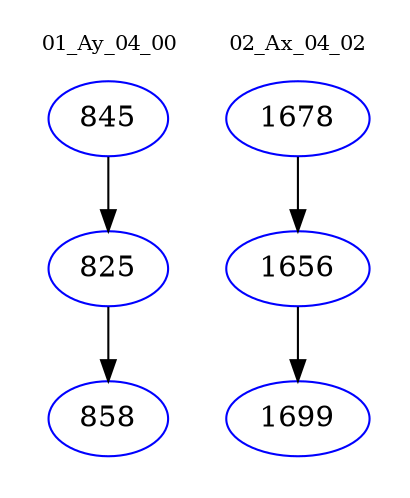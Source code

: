 digraph{
subgraph cluster_0 {
color = white
label = "01_Ay_04_00";
fontsize=10;
T0_845 [label="845", color="blue"]
T0_845 -> T0_825 [color="black"]
T0_825 [label="825", color="blue"]
T0_825 -> T0_858 [color="black"]
T0_858 [label="858", color="blue"]
}
subgraph cluster_1 {
color = white
label = "02_Ax_04_02";
fontsize=10;
T1_1678 [label="1678", color="blue"]
T1_1678 -> T1_1656 [color="black"]
T1_1656 [label="1656", color="blue"]
T1_1656 -> T1_1699 [color="black"]
T1_1699 [label="1699", color="blue"]
}
}
